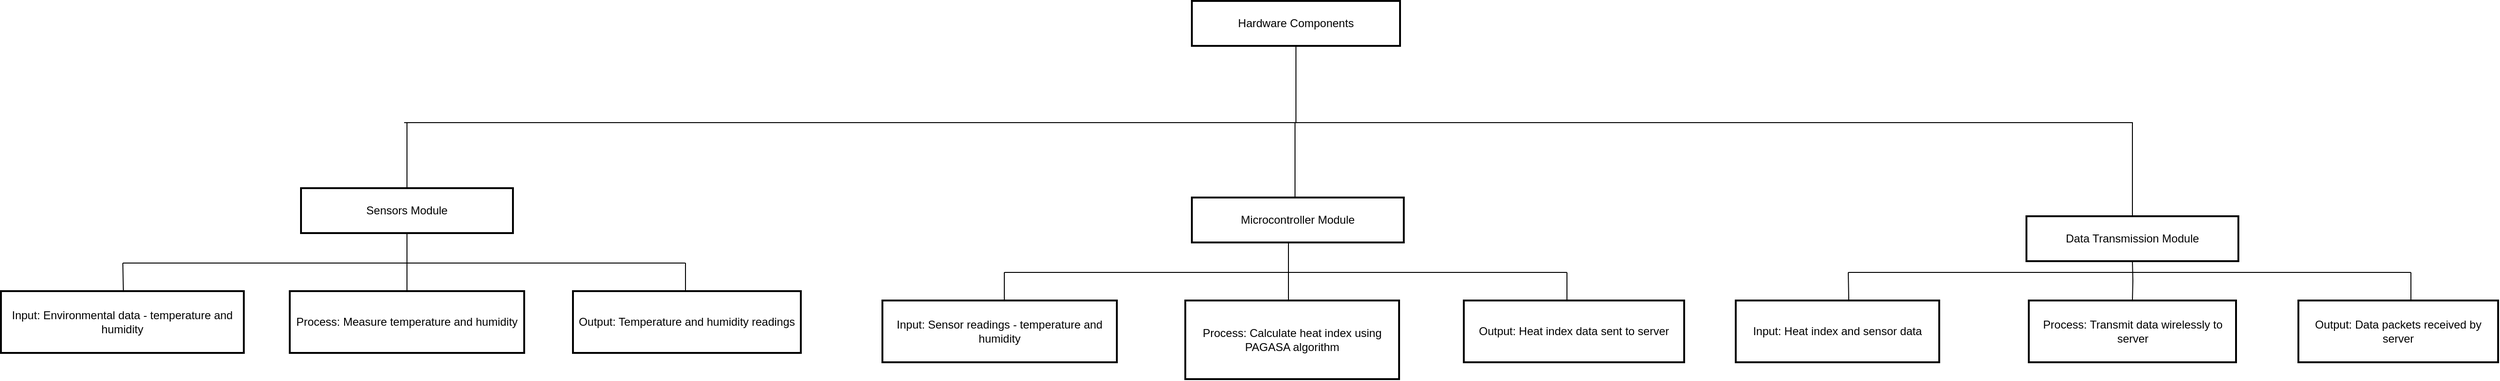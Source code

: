 <mxfile version="25.0.3">
  <diagram name="Page-1" id="c_a7Tc8WCFElp74eenZB">
    <mxGraphModel dx="1615" dy="928" grid="1" gridSize="10" guides="1" tooltips="1" connect="1" arrows="1" fold="1" page="1" pageScale="1" pageWidth="850" pageHeight="1100" math="0" shadow="0">
      <root>
        <mxCell id="0" />
        <mxCell id="1" parent="0" />
        <mxCell id="UiN3DCE-VjYuGpn7yc6w-171" style="edgeStyle=orthogonalEdgeStyle;rounded=0;orthogonalLoop=1;jettySize=auto;html=1;endArrow=none;endFill=0;" edge="1" parent="1" source="UiN3DCE-VjYuGpn7yc6w-104">
          <mxGeometry relative="1" as="geometry">
            <mxPoint x="1871.0" y="780" as="targetPoint" />
          </mxGeometry>
        </mxCell>
        <mxCell id="UiN3DCE-VjYuGpn7yc6w-104" value="Hardware Components" style="whiteSpace=wrap;strokeWidth=2;rounded=0;" vertex="1" parent="1">
          <mxGeometry x="1760" y="650" width="222" height="48" as="geometry" />
        </mxCell>
        <mxCell id="UiN3DCE-VjYuGpn7yc6w-118" style="edgeStyle=orthogonalEdgeStyle;rounded=0;orthogonalLoop=1;jettySize=auto;html=1;endArrow=none;endFill=0;" edge="1" parent="1" source="UiN3DCE-VjYuGpn7yc6w-107">
          <mxGeometry relative="1" as="geometry">
            <mxPoint x="1153" y="780.0" as="targetPoint" />
            <Array as="points">
              <mxPoint x="1870" y="780" />
            </Array>
          </mxGeometry>
        </mxCell>
        <mxCell id="UiN3DCE-VjYuGpn7yc6w-107" value="Microcontroller Module" style="whiteSpace=wrap;strokeWidth=2;rounded=0;" vertex="1" parent="1">
          <mxGeometry x="1760" y="860" width="226" height="48" as="geometry" />
        </mxCell>
        <mxCell id="UiN3DCE-VjYuGpn7yc6w-120" style="edgeStyle=orthogonalEdgeStyle;rounded=0;orthogonalLoop=1;jettySize=auto;html=1;exitX=0.5;exitY=0;exitDx=0;exitDy=0;endArrow=none;endFill=0;" edge="1" parent="1" source="UiN3DCE-VjYuGpn7yc6w-111">
          <mxGeometry relative="1" as="geometry">
            <mxPoint x="1630" y="780" as="targetPoint" />
            <Array as="points">
              <mxPoint x="2763" y="780" />
            </Array>
          </mxGeometry>
        </mxCell>
        <mxCell id="UiN3DCE-VjYuGpn7yc6w-111" value="Data Transmission Module" style="whiteSpace=wrap;strokeWidth=2;rounded=0;" vertex="1" parent="1">
          <mxGeometry x="2650" y="880" width="226" height="48" as="geometry" />
        </mxCell>
        <mxCell id="UiN3DCE-VjYuGpn7yc6w-117" style="edgeStyle=orthogonalEdgeStyle;rounded=0;orthogonalLoop=1;jettySize=auto;html=1;exitX=0.5;exitY=0;exitDx=0;exitDy=0;endArrow=none;endFill=0;" edge="1" parent="1" source="UiN3DCE-VjYuGpn7yc6w-112">
          <mxGeometry relative="1" as="geometry">
            <mxPoint x="923" y="780" as="targetPoint" />
            <Array as="points">
              <mxPoint x="923" y="780" />
            </Array>
          </mxGeometry>
        </mxCell>
        <mxCell id="UiN3DCE-VjYuGpn7yc6w-112" value="Sensors Module" style="whiteSpace=wrap;strokeWidth=2;rounded=0;" vertex="1" parent="1">
          <mxGeometry x="810" y="850" width="226" height="48" as="geometry" />
        </mxCell>
        <mxCell id="UiN3DCE-VjYuGpn7yc6w-116" style="edgeStyle=orthogonalEdgeStyle;rounded=0;orthogonalLoop=1;jettySize=auto;html=1;endArrow=none;endFill=0;" edge="1" parent="1">
          <mxGeometry relative="1" as="geometry">
            <mxPoint x="1630" y="780" as="targetPoint" />
            <mxPoint x="920" y="780" as="sourcePoint" />
            <Array as="points">
              <mxPoint x="1276" y="780" />
              <mxPoint x="1276" y="780" />
            </Array>
          </mxGeometry>
        </mxCell>
        <mxCell id="UiN3DCE-VjYuGpn7yc6w-129" style="edgeStyle=orthogonalEdgeStyle;rounded=0;orthogonalLoop=1;jettySize=auto;html=1;exitX=0.504;exitY=-0.001;exitDx=0;exitDy=0;exitPerimeter=0;endArrow=none;endFill=0;" edge="1" parent="1" source="UiN3DCE-VjYuGpn7yc6w-122">
          <mxGeometry relative="1" as="geometry">
            <mxPoint x="620" y="930" as="targetPoint" />
            <mxPoint x="619.49" y="960" as="sourcePoint" />
          </mxGeometry>
        </mxCell>
        <mxCell id="UiN3DCE-VjYuGpn7yc6w-122" value="Input: Environmental data - temperature and humidity" style="whiteSpace=wrap;strokeWidth=2;rounded=0;" vertex="1" parent="1">
          <mxGeometry x="490" y="960" width="259" height="66" as="geometry" />
        </mxCell>
        <mxCell id="UiN3DCE-VjYuGpn7yc6w-125" style="edgeStyle=orthogonalEdgeStyle;rounded=0;orthogonalLoop=1;jettySize=auto;html=1;entryX=0.5;entryY=1;entryDx=0;entryDy=0;endArrow=none;endFill=0;" edge="1" parent="1" source="UiN3DCE-VjYuGpn7yc6w-123" target="UiN3DCE-VjYuGpn7yc6w-112">
          <mxGeometry relative="1" as="geometry" />
        </mxCell>
        <mxCell id="UiN3DCE-VjYuGpn7yc6w-123" value="Process: Measure temperature and humidity" style="whiteSpace=wrap;strokeWidth=2;rounded=0;" vertex="1" parent="1">
          <mxGeometry x="798" y="960" width="250" height="66" as="geometry" />
        </mxCell>
        <mxCell id="UiN3DCE-VjYuGpn7yc6w-128" style="edgeStyle=orthogonalEdgeStyle;rounded=0;orthogonalLoop=1;jettySize=auto;html=1;endArrow=none;endFill=0;" edge="1" parent="1">
          <mxGeometry relative="1" as="geometry">
            <mxPoint x="1220" y="930" as="targetPoint" />
            <mxPoint x="1222.252" y="960" as="sourcePoint" />
          </mxGeometry>
        </mxCell>
        <mxCell id="UiN3DCE-VjYuGpn7yc6w-124" value="Output: Temperature and humidity readings" style="whiteSpace=wrap;strokeWidth=2;rounded=0;" vertex="1" parent="1">
          <mxGeometry x="1100" y="960" width="243" height="66" as="geometry" />
        </mxCell>
        <mxCell id="UiN3DCE-VjYuGpn7yc6w-126" style="edgeStyle=orthogonalEdgeStyle;rounded=0;orthogonalLoop=1;jettySize=auto;html=1;endArrow=none;endFill=0;" edge="1" parent="1">
          <mxGeometry relative="1" as="geometry">
            <mxPoint x="620" y="930" as="sourcePoint" />
            <mxPoint x="1220" y="930" as="targetPoint" />
          </mxGeometry>
        </mxCell>
        <mxCell id="UiN3DCE-VjYuGpn7yc6w-130" style="edgeStyle=orthogonalEdgeStyle;rounded=0;orthogonalLoop=1;jettySize=auto;html=1;exitX=0.504;exitY=-0.001;exitDx=0;exitDy=0;exitPerimeter=0;endArrow=none;endFill=0;" edge="1" parent="1">
          <mxGeometry relative="1" as="geometry">
            <mxPoint x="1560" y="940" as="targetPoint" />
            <mxPoint x="1561" y="970" as="sourcePoint" />
          </mxGeometry>
        </mxCell>
        <mxCell id="UiN3DCE-VjYuGpn7yc6w-131" style="edgeStyle=orthogonalEdgeStyle;rounded=0;orthogonalLoop=1;jettySize=auto;html=1;entryX=0.5;entryY=1;entryDx=0;entryDy=0;endArrow=none;endFill=0;" edge="1" parent="1">
          <mxGeometry relative="1" as="geometry">
            <mxPoint x="1863" y="970.0" as="sourcePoint" />
            <mxPoint x="1863" y="908" as="targetPoint" />
          </mxGeometry>
        </mxCell>
        <mxCell id="UiN3DCE-VjYuGpn7yc6w-132" style="edgeStyle=orthogonalEdgeStyle;rounded=0;orthogonalLoop=1;jettySize=auto;html=1;endArrow=none;endFill=0;" edge="1" parent="1">
          <mxGeometry relative="1" as="geometry">
            <mxPoint x="2160" y="940" as="targetPoint" />
            <mxPoint x="2162.252" y="970" as="sourcePoint" />
          </mxGeometry>
        </mxCell>
        <mxCell id="UiN3DCE-VjYuGpn7yc6w-133" style="edgeStyle=orthogonalEdgeStyle;rounded=0;orthogonalLoop=1;jettySize=auto;html=1;endArrow=none;endFill=0;" edge="1" parent="1">
          <mxGeometry relative="1" as="geometry">
            <mxPoint x="1560" y="940" as="sourcePoint" />
            <mxPoint x="2160" y="940" as="targetPoint" />
          </mxGeometry>
        </mxCell>
        <mxCell id="UiN3DCE-VjYuGpn7yc6w-136" value="Input: Sensor readings - temperature and humidity" style="whiteSpace=wrap;strokeWidth=2;rounded=0;" vertex="1" parent="1">
          <mxGeometry x="1430" y="970" width="250" height="66" as="geometry" />
        </mxCell>
        <mxCell id="UiN3DCE-VjYuGpn7yc6w-137" value="Process: Calculate heat index using PAGASA algorithm" style="whiteSpace=wrap;strokeWidth=2;rounded=0;" vertex="1" parent="1">
          <mxGeometry x="1753" y="970" width="228" height="84" as="geometry" />
        </mxCell>
        <mxCell id="UiN3DCE-VjYuGpn7yc6w-138" value="Output: Heat index data sent to server" style="whiteSpace=wrap;strokeWidth=2;rounded=0;" vertex="1" parent="1">
          <mxGeometry x="2050" y="970" width="235" height="66" as="geometry" />
        </mxCell>
        <mxCell id="UiN3DCE-VjYuGpn7yc6w-161" style="edgeStyle=orthogonalEdgeStyle;rounded=0;orthogonalLoop=1;jettySize=auto;html=1;exitX=0.504;exitY=-0.001;exitDx=0;exitDy=0;exitPerimeter=0;endArrow=none;endFill=0;" edge="1" parent="1">
          <mxGeometry relative="1" as="geometry">
            <mxPoint x="2460" y="940" as="targetPoint" />
            <mxPoint x="2460.536" y="969.934" as="sourcePoint" />
          </mxGeometry>
        </mxCell>
        <mxCell id="UiN3DCE-VjYuGpn7yc6w-163" style="edgeStyle=orthogonalEdgeStyle;rounded=0;orthogonalLoop=1;jettySize=auto;html=1;endArrow=none;endFill=0;entryX=0.5;entryY=1;entryDx=0;entryDy=0;" edge="1" parent="1" target="UiN3DCE-VjYuGpn7yc6w-111">
          <mxGeometry relative="1" as="geometry">
            <mxPoint x="2763" y="970" as="sourcePoint" />
            <mxPoint x="2763" y="930" as="targetPoint" />
          </mxGeometry>
        </mxCell>
        <mxCell id="UiN3DCE-VjYuGpn7yc6w-165" style="edgeStyle=orthogonalEdgeStyle;rounded=0;orthogonalLoop=1;jettySize=auto;html=1;endArrow=none;endFill=0;" edge="1" parent="1">
          <mxGeometry relative="1" as="geometry">
            <mxPoint x="3060" y="940" as="targetPoint" />
            <mxPoint x="3062.252" y="970" as="sourcePoint" />
          </mxGeometry>
        </mxCell>
        <mxCell id="UiN3DCE-VjYuGpn7yc6w-166" style="edgeStyle=orthogonalEdgeStyle;rounded=0;orthogonalLoop=1;jettySize=auto;html=1;endArrow=none;endFill=0;" edge="1" parent="1">
          <mxGeometry relative="1" as="geometry">
            <mxPoint x="2460" y="940" as="sourcePoint" />
            <mxPoint x="3060" y="940" as="targetPoint" />
          </mxGeometry>
        </mxCell>
        <mxCell id="UiN3DCE-VjYuGpn7yc6w-167" value="Input: Heat index and sensor data" style="whiteSpace=wrap;strokeWidth=2;rounded=0;" vertex="1" parent="1">
          <mxGeometry x="2340" y="970" width="217" height="66" as="geometry" />
        </mxCell>
        <mxCell id="UiN3DCE-VjYuGpn7yc6w-168" value="Process: Transmit data wirelessly to server" style="whiteSpace=wrap;strokeWidth=2;rounded=0;" vertex="1" parent="1">
          <mxGeometry x="2652.5" y="970" width="221" height="66" as="geometry" />
        </mxCell>
        <mxCell id="UiN3DCE-VjYuGpn7yc6w-169" value="Output: Data packets received by server" style="whiteSpace=wrap;strokeWidth=2;rounded=0;" vertex="1" parent="1">
          <mxGeometry x="2940" y="970" width="213" height="66" as="geometry" />
        </mxCell>
      </root>
    </mxGraphModel>
  </diagram>
</mxfile>
